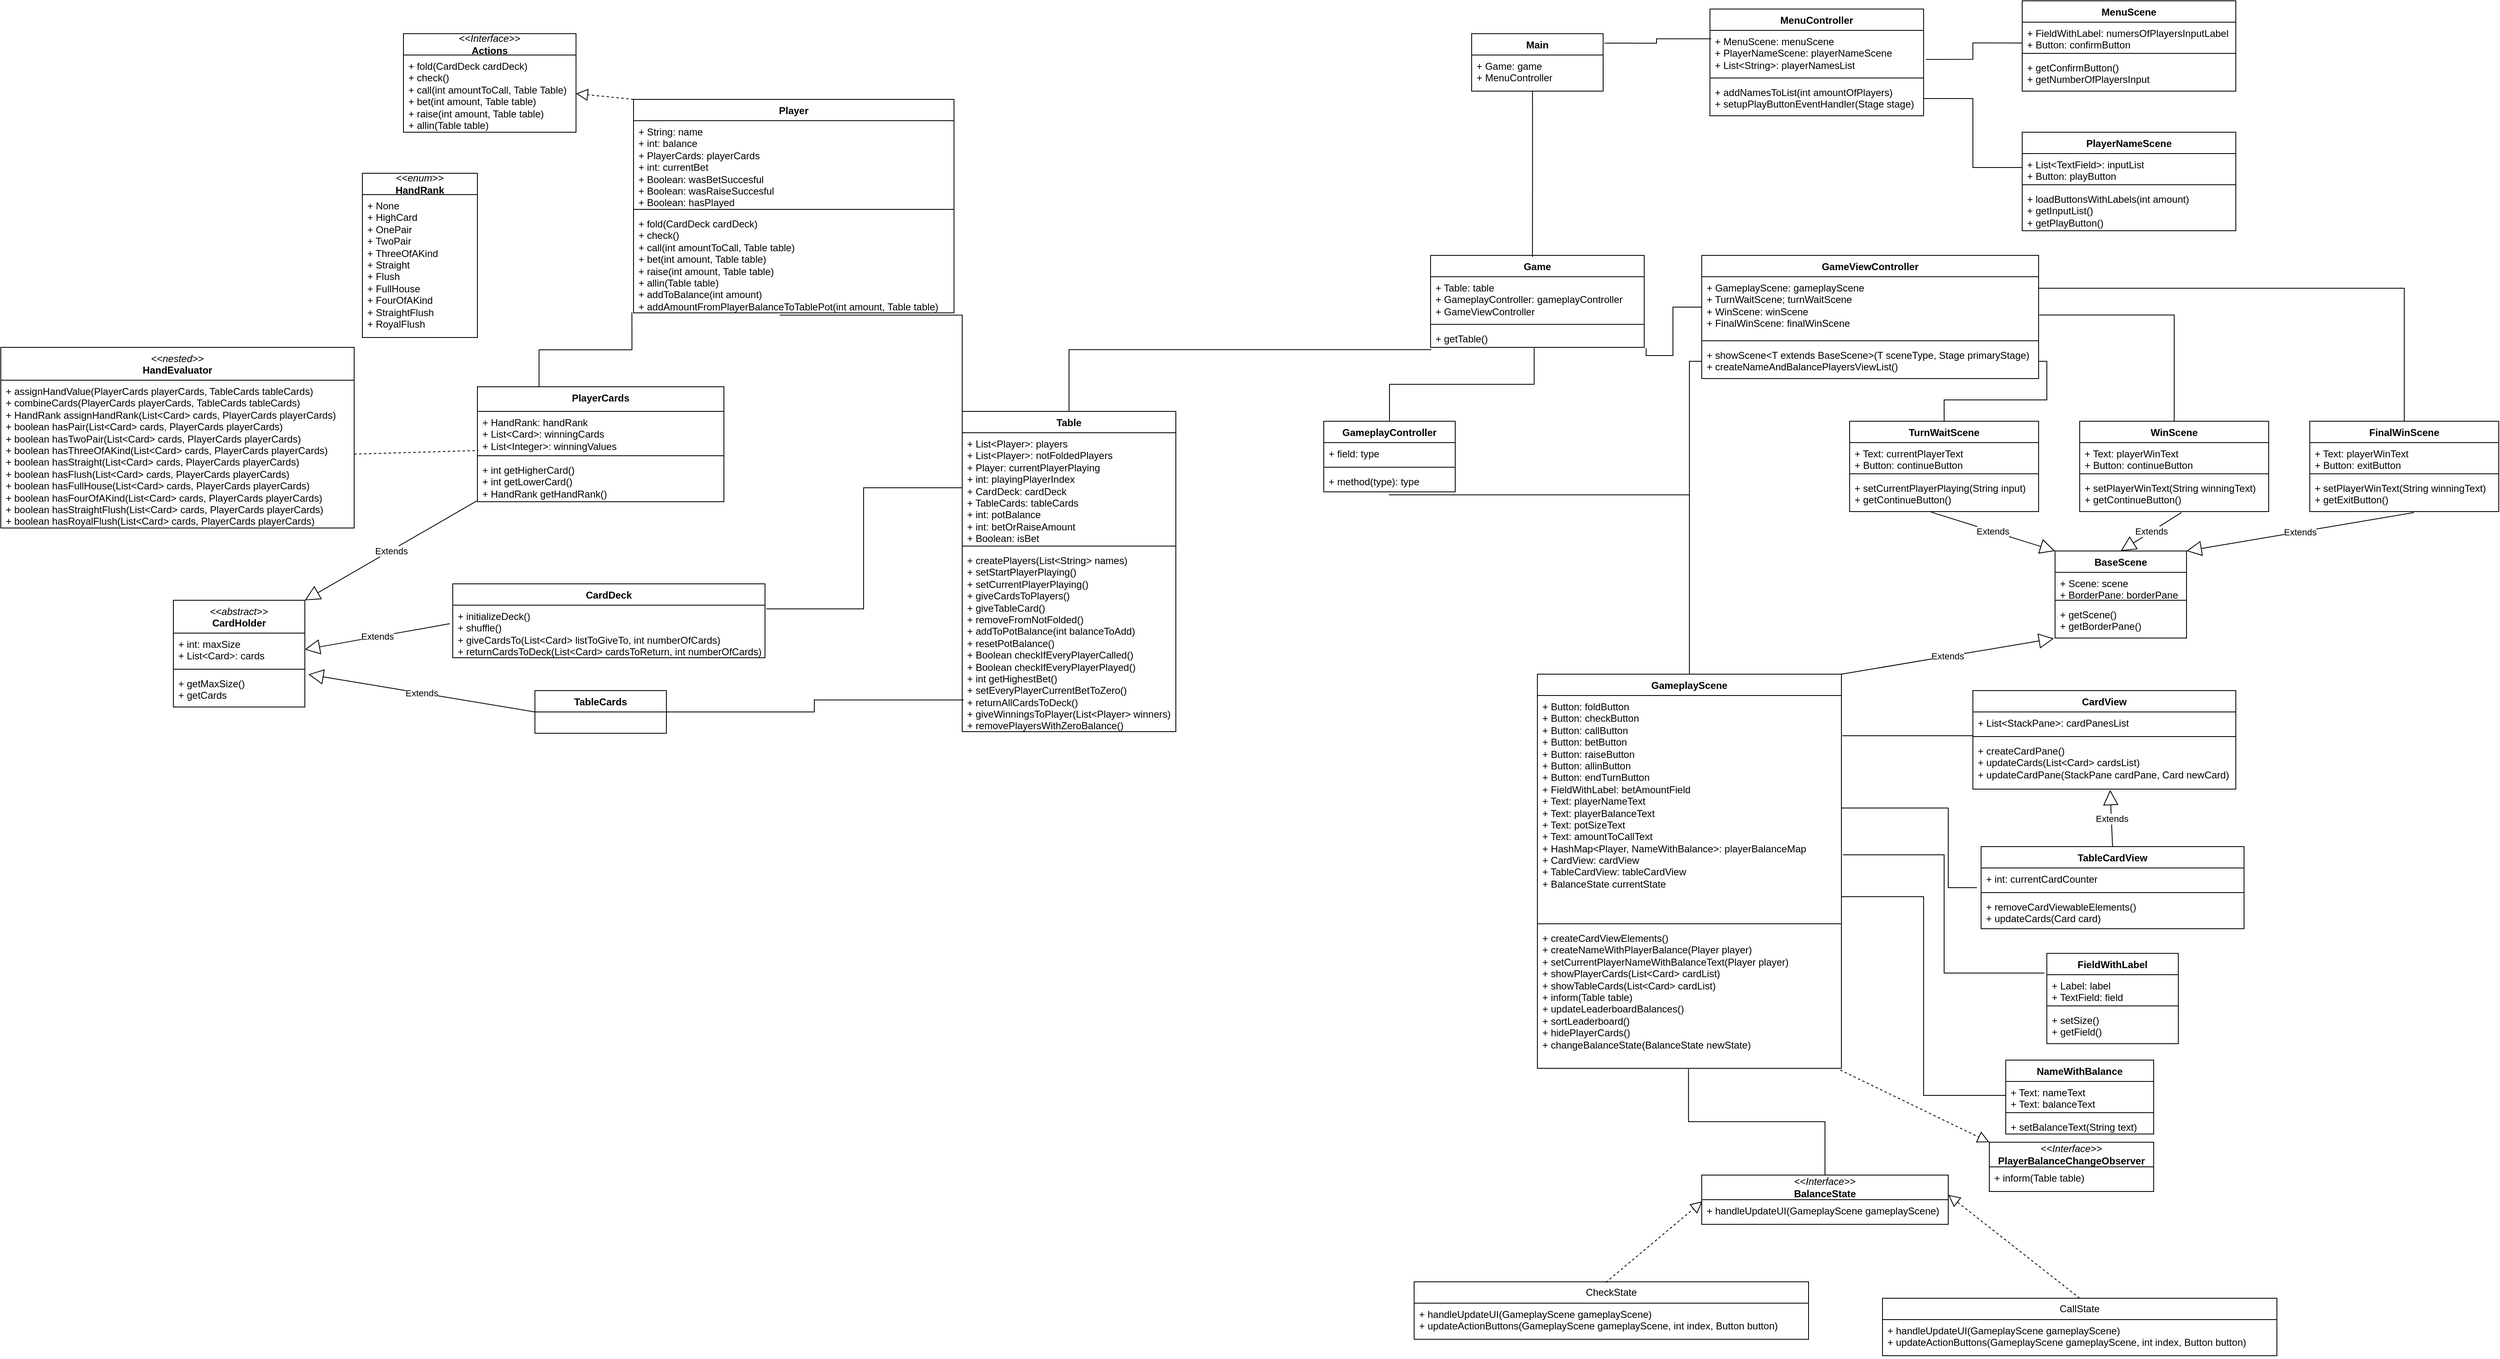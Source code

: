 <mxfile version="24.2.5" type="github">
  <diagram name="Page-1" id="viquiQ20y5q3F9xp7PsY">
    <mxGraphModel dx="1247" dy="628" grid="1" gridSize="10" guides="1" tooltips="1" connect="1" arrows="1" fold="1" page="1" pageScale="1" pageWidth="3300" pageHeight="4681" background="none" math="0" shadow="0">
      <root>
        <mxCell id="0" />
        <mxCell id="1" parent="0" />
        <mxCell id="RqX54voOCDL3QfV-D7yE-1" value="Main" style="swimlane;fontStyle=1;align=center;verticalAlign=top;childLayout=stackLayout;horizontal=1;startSize=26;horizontalStack=0;resizeParent=1;resizeParentMax=0;resizeLast=0;collapsible=1;marginBottom=0;whiteSpace=wrap;html=1;" vertex="1" parent="1">
          <mxGeometry x="1860" y="190" width="160" height="70" as="geometry" />
        </mxCell>
        <mxCell id="RqX54voOCDL3QfV-D7yE-2" value="+ Game: game&lt;div&gt;+ MenuController&lt;/div&gt;" style="text;strokeColor=none;fillColor=none;align=left;verticalAlign=top;spacingLeft=4;spacingRight=4;overflow=hidden;rotatable=0;points=[[0,0.5],[1,0.5]];portConstraint=eastwest;whiteSpace=wrap;html=1;" vertex="1" parent="RqX54voOCDL3QfV-D7yE-1">
          <mxGeometry y="26" width="160" height="44" as="geometry" />
        </mxCell>
        <mxCell id="RqX54voOCDL3QfV-D7yE-5" value="Game" style="swimlane;fontStyle=1;align=center;verticalAlign=top;childLayout=stackLayout;horizontal=1;startSize=26;horizontalStack=0;resizeParent=1;resizeParentMax=0;resizeLast=0;collapsible=1;marginBottom=0;whiteSpace=wrap;html=1;" vertex="1" parent="1">
          <mxGeometry x="1810" y="460" width="260" height="112" as="geometry" />
        </mxCell>
        <mxCell id="RqX54voOCDL3QfV-D7yE-6" value="+ Table: table&lt;div&gt;&lt;span style=&quot;background-color: initial;&quot;&gt;+ GameplayController: gameplayController&lt;/span&gt;&lt;br&gt;&lt;/div&gt;&lt;div&gt;+ GameViewController&lt;/div&gt;" style="text;strokeColor=none;fillColor=none;align=left;verticalAlign=top;spacingLeft=4;spacingRight=4;overflow=hidden;rotatable=0;points=[[0,0.5],[1,0.5]];portConstraint=eastwest;whiteSpace=wrap;html=1;" vertex="1" parent="RqX54voOCDL3QfV-D7yE-5">
          <mxGeometry y="26" width="260" height="54" as="geometry" />
        </mxCell>
        <mxCell id="RqX54voOCDL3QfV-D7yE-7" value="" style="line;strokeWidth=1;fillColor=none;align=left;verticalAlign=middle;spacingTop=-1;spacingLeft=3;spacingRight=3;rotatable=0;labelPosition=right;points=[];portConstraint=eastwest;strokeColor=inherit;" vertex="1" parent="RqX54voOCDL3QfV-D7yE-5">
          <mxGeometry y="80" width="260" height="8" as="geometry" />
        </mxCell>
        <mxCell id="RqX54voOCDL3QfV-D7yE-8" value="+ getTable()" style="text;strokeColor=none;fillColor=none;align=left;verticalAlign=top;spacingLeft=4;spacingRight=4;overflow=hidden;rotatable=0;points=[[0,0.5],[1,0.5]];portConstraint=eastwest;whiteSpace=wrap;html=1;" vertex="1" parent="RqX54voOCDL3QfV-D7yE-5">
          <mxGeometry y="88" width="260" height="24" as="geometry" />
        </mxCell>
        <mxCell id="RqX54voOCDL3QfV-D7yE-13" value="" style="endArrow=none;html=1;edgeStyle=orthogonalEdgeStyle;rounded=0;exitX=0.463;exitY=1;exitDx=0;exitDy=0;exitPerimeter=0;entryX=0.477;entryY=0.018;entryDx=0;entryDy=0;entryPerimeter=0;" edge="1" parent="1" source="RqX54voOCDL3QfV-D7yE-2" target="RqX54voOCDL3QfV-D7yE-5">
          <mxGeometry relative="1" as="geometry">
            <mxPoint x="1850" y="410" as="sourcePoint" />
            <mxPoint x="1940" y="420" as="targetPoint" />
          </mxGeometry>
        </mxCell>
        <mxCell id="RqX54voOCDL3QfV-D7yE-16" value="Table" style="swimlane;fontStyle=1;align=center;verticalAlign=top;childLayout=stackLayout;horizontal=1;startSize=26;horizontalStack=0;resizeParent=1;resizeParentMax=0;resizeLast=0;collapsible=1;marginBottom=0;whiteSpace=wrap;html=1;" vertex="1" parent="1">
          <mxGeometry x="1240" y="650" width="260" height="390" as="geometry" />
        </mxCell>
        <mxCell id="RqX54voOCDL3QfV-D7yE-17" value="+ List&amp;lt;Player&amp;gt;: players&lt;div&gt;+ List&amp;lt;Player&amp;gt;: notFoldedPlayers&lt;/div&gt;&lt;div&gt;+ Player: currentPlayerPlaying&lt;/div&gt;&lt;div&gt;+ int: playingPlayerIndex&lt;/div&gt;&lt;div&gt;+ CardDeck: cardDeck&lt;/div&gt;&lt;div&gt;+ TableCards: tableCards&lt;/div&gt;&lt;div&gt;+ int: potBalance&lt;br&gt;+ int: betOrRaiseAmount&lt;/div&gt;&lt;div&gt;+ Boolean: isBet&lt;/div&gt;&lt;div&gt;&lt;br&gt;&lt;/div&gt;" style="text;strokeColor=none;fillColor=none;align=left;verticalAlign=top;spacingLeft=4;spacingRight=4;overflow=hidden;rotatable=0;points=[[0,0.5],[1,0.5]];portConstraint=eastwest;whiteSpace=wrap;html=1;" vertex="1" parent="RqX54voOCDL3QfV-D7yE-16">
          <mxGeometry y="26" width="260" height="134" as="geometry" />
        </mxCell>
        <mxCell id="RqX54voOCDL3QfV-D7yE-18" value="" style="line;strokeWidth=1;fillColor=none;align=left;verticalAlign=middle;spacingTop=-1;spacingLeft=3;spacingRight=3;rotatable=0;labelPosition=right;points=[];portConstraint=eastwest;strokeColor=inherit;" vertex="1" parent="RqX54voOCDL3QfV-D7yE-16">
          <mxGeometry y="160" width="260" height="8" as="geometry" />
        </mxCell>
        <mxCell id="RqX54voOCDL3QfV-D7yE-19" value="+ createPlayers(List&amp;lt;String&amp;gt; names)&lt;div&gt;+ setStartPlayerPlaying()&lt;/div&gt;&lt;div&gt;+ setCurrentPlayerPlaying()&lt;/div&gt;&lt;div&gt;+ giveCardsToPlayers()&lt;/div&gt;&lt;div&gt;+ giveTableCard()&lt;/div&gt;&lt;div&gt;+ removeFromNotFolded()&lt;/div&gt;&lt;div&gt;+ addToPotBalance(int balanceToAdd)&lt;/div&gt;&lt;div&gt;+ resetPotBalance()&lt;/div&gt;&lt;div&gt;+ Boolean checkIfEveryPlayerCalled()&lt;/div&gt;&lt;div&gt;+ Boolean checkIfEveryPlayerPlayed()&lt;/div&gt;&lt;div&gt;+ int getHighestBet()&lt;/div&gt;&lt;div&gt;+ setEveryPlayerCurrentBetToZero()&lt;/div&gt;&lt;div&gt;+ returnAllCardsToDeck()&lt;/div&gt;&lt;div&gt;+ giveWinningsToPlayer(List&amp;lt;Player&amp;gt; winners)&lt;/div&gt;&lt;div&gt;+ removePlayersWithZeroBalance()&lt;/div&gt;" style="text;strokeColor=none;fillColor=none;align=left;verticalAlign=top;spacingLeft=4;spacingRight=4;overflow=hidden;rotatable=0;points=[[0,0.5],[1,0.5]];portConstraint=eastwest;whiteSpace=wrap;html=1;" vertex="1" parent="RqX54voOCDL3QfV-D7yE-16">
          <mxGeometry y="168" width="260" height="222" as="geometry" />
        </mxCell>
        <mxCell id="RqX54voOCDL3QfV-D7yE-23" value="" style="endArrow=none;html=1;edgeStyle=orthogonalEdgeStyle;rounded=0;exitX=0.004;exitY=1.115;exitDx=0;exitDy=0;exitPerimeter=0;entryX=0.5;entryY=0;entryDx=0;entryDy=0;" edge="1" parent="1" source="RqX54voOCDL3QfV-D7yE-8" target="RqX54voOCDL3QfV-D7yE-16">
          <mxGeometry relative="1" as="geometry">
            <mxPoint x="1719.5" y="600" as="sourcePoint" />
            <mxPoint x="1719.5" y="670" as="targetPoint" />
          </mxGeometry>
        </mxCell>
        <mxCell id="RqX54voOCDL3QfV-D7yE-24" value="GameplayScene&lt;div&gt;&lt;br&gt;&lt;/div&gt;" style="swimlane;fontStyle=1;align=center;verticalAlign=top;childLayout=stackLayout;horizontal=1;startSize=26;horizontalStack=0;resizeParent=1;resizeParentMax=0;resizeLast=0;collapsible=1;marginBottom=0;whiteSpace=wrap;html=1;" vertex="1" parent="1">
          <mxGeometry x="1940" y="970" width="370" height="480" as="geometry" />
        </mxCell>
        <mxCell id="RqX54voOCDL3QfV-D7yE-25" value="&lt;div&gt;&lt;span style=&quot;background-color: initial;&quot;&gt;+ Button: foldButton&lt;/span&gt;&lt;br&gt;&lt;/div&gt;&lt;div&gt;+ Button: checkButton&lt;/div&gt;&lt;div&gt;+ Button: callButton&lt;/div&gt;&lt;div&gt;+ Button: betButton&lt;/div&gt;&lt;div&gt;+ Button: raiseButton&lt;/div&gt;&lt;div&gt;+ Button: allinButton&lt;/div&gt;&lt;div&gt;+ Button: endTurnButton&lt;/div&gt;&lt;div&gt;+ FieldWithLabel: betAmountField&lt;/div&gt;&lt;div&gt;+ Text: playerNameText&lt;/div&gt;&lt;div&gt;+ Text: playerBalanceText&lt;/div&gt;&lt;div&gt;+ Text: potSizeText&lt;/div&gt;&lt;div&gt;+ Text: amountToCallText&lt;/div&gt;&lt;div&gt;+ HashMap&amp;lt;Player, NameWithBalance&amp;gt;: playerBalanceMap&lt;/div&gt;&lt;div&gt;+ CardView: cardView&lt;/div&gt;&lt;div&gt;+ TableCardView: tableCardView&lt;/div&gt;&lt;div&gt;+ BalanceState currentState&lt;/div&gt;" style="text;strokeColor=none;fillColor=none;align=left;verticalAlign=top;spacingLeft=4;spacingRight=4;overflow=hidden;rotatable=0;points=[[0,0.5],[1,0.5]];portConstraint=eastwest;whiteSpace=wrap;html=1;" vertex="1" parent="RqX54voOCDL3QfV-D7yE-24">
          <mxGeometry y="26" width="370" height="274" as="geometry" />
        </mxCell>
        <mxCell id="RqX54voOCDL3QfV-D7yE-26" value="" style="line;strokeWidth=1;fillColor=none;align=left;verticalAlign=middle;spacingTop=-1;spacingLeft=3;spacingRight=3;rotatable=0;labelPosition=right;points=[];portConstraint=eastwest;strokeColor=inherit;" vertex="1" parent="RqX54voOCDL3QfV-D7yE-24">
          <mxGeometry y="300" width="370" height="8" as="geometry" />
        </mxCell>
        <mxCell id="RqX54voOCDL3QfV-D7yE-27" value="+ createCardViewElements()&lt;div&gt;+ createNameWithPlayerBalance(Player player)&lt;/div&gt;&lt;div&gt;+ setCurrentPlayerNameWithBalanceText(Player player)&lt;/div&gt;&lt;div&gt;+ showPlayerCards(List&amp;lt;Card&amp;gt; cardList)&lt;/div&gt;&lt;div&gt;+ showTableCards(List&amp;lt;Card&amp;gt; cardList)&lt;/div&gt;&lt;div&gt;+ inform(Table table)&lt;/div&gt;&lt;div&gt;+ updateLeaderboardBalances()&lt;/div&gt;&lt;div&gt;+ sortLeaderboard()&lt;/div&gt;&lt;div&gt;+ hidePlayerCards()&lt;/div&gt;&lt;div&gt;+ changeBalanceState(BalanceState newState)&lt;/div&gt;" style="text;strokeColor=none;fillColor=none;align=left;verticalAlign=top;spacingLeft=4;spacingRight=4;overflow=hidden;rotatable=0;points=[[0,0.5],[1,0.5]];portConstraint=eastwest;whiteSpace=wrap;html=1;" vertex="1" parent="RqX54voOCDL3QfV-D7yE-24">
          <mxGeometry y="308" width="370" height="172" as="geometry" />
        </mxCell>
        <mxCell id="RqX54voOCDL3QfV-D7yE-28" value="" style="endArrow=none;html=1;edgeStyle=orthogonalEdgeStyle;rounded=0;entryX=0.5;entryY=0;entryDx=0;entryDy=0;exitX=0.496;exitY=1.138;exitDx=0;exitDy=0;exitPerimeter=0;" edge="1" parent="1" source="RqX54voOCDL3QfV-D7yE-32" target="RqX54voOCDL3QfV-D7yE-24">
          <mxGeometry relative="1" as="geometry">
            <mxPoint x="2240" y="720" as="sourcePoint" />
            <mxPoint x="1602.08" y="667.01" as="targetPoint" />
          </mxGeometry>
        </mxCell>
        <mxCell id="RqX54voOCDL3QfV-D7yE-29" value="&lt;div&gt;GameplayController&lt;/div&gt;" style="swimlane;fontStyle=1;align=center;verticalAlign=top;childLayout=stackLayout;horizontal=1;startSize=26;horizontalStack=0;resizeParent=1;resizeParentMax=0;resizeLast=0;collapsible=1;marginBottom=0;whiteSpace=wrap;html=1;" vertex="1" parent="1">
          <mxGeometry x="1680" y="662" width="160" height="86" as="geometry" />
        </mxCell>
        <mxCell id="RqX54voOCDL3QfV-D7yE-30" value="+ field: type" style="text;strokeColor=none;fillColor=none;align=left;verticalAlign=top;spacingLeft=4;spacingRight=4;overflow=hidden;rotatable=0;points=[[0,0.5],[1,0.5]];portConstraint=eastwest;whiteSpace=wrap;html=1;" vertex="1" parent="RqX54voOCDL3QfV-D7yE-29">
          <mxGeometry y="26" width="160" height="26" as="geometry" />
        </mxCell>
        <mxCell id="RqX54voOCDL3QfV-D7yE-31" value="" style="line;strokeWidth=1;fillColor=none;align=left;verticalAlign=middle;spacingTop=-1;spacingLeft=3;spacingRight=3;rotatable=0;labelPosition=right;points=[];portConstraint=eastwest;strokeColor=inherit;" vertex="1" parent="RqX54voOCDL3QfV-D7yE-29">
          <mxGeometry y="52" width="160" height="8" as="geometry" />
        </mxCell>
        <mxCell id="RqX54voOCDL3QfV-D7yE-32" value="+ method(type): type" style="text;strokeColor=none;fillColor=none;align=left;verticalAlign=top;spacingLeft=4;spacingRight=4;overflow=hidden;rotatable=0;points=[[0,0.5],[1,0.5]];portConstraint=eastwest;whiteSpace=wrap;html=1;" vertex="1" parent="RqX54voOCDL3QfV-D7yE-29">
          <mxGeometry y="60" width="160" height="26" as="geometry" />
        </mxCell>
        <mxCell id="RqX54voOCDL3QfV-D7yE-34" value="" style="endArrow=none;html=1;edgeStyle=orthogonalEdgeStyle;rounded=0;exitX=0.485;exitY=1.038;exitDx=0;exitDy=0;exitPerimeter=0;entryX=0.5;entryY=0;entryDx=0;entryDy=0;" edge="1" parent="1" source="RqX54voOCDL3QfV-D7yE-8" target="RqX54voOCDL3QfV-D7yE-29">
          <mxGeometry relative="1" as="geometry">
            <mxPoint x="1929.5" y="600" as="sourcePoint" />
            <mxPoint x="1929.5" y="670" as="targetPoint" />
          </mxGeometry>
        </mxCell>
        <mxCell id="RqX54voOCDL3QfV-D7yE-45" value="CardView" style="swimlane;fontStyle=1;align=center;verticalAlign=top;childLayout=stackLayout;horizontal=1;startSize=26;horizontalStack=0;resizeParent=1;resizeParentMax=0;resizeLast=0;collapsible=1;marginBottom=0;whiteSpace=wrap;html=1;" vertex="1" parent="1">
          <mxGeometry x="2470" y="990" width="320" height="120" as="geometry" />
        </mxCell>
        <mxCell id="RqX54voOCDL3QfV-D7yE-46" value="+ List&amp;lt;StackPane&amp;gt;: cardPanesList" style="text;strokeColor=none;fillColor=none;align=left;verticalAlign=top;spacingLeft=4;spacingRight=4;overflow=hidden;rotatable=0;points=[[0,0.5],[1,0.5]];portConstraint=eastwest;whiteSpace=wrap;html=1;" vertex="1" parent="RqX54voOCDL3QfV-D7yE-45">
          <mxGeometry y="26" width="320" height="26" as="geometry" />
        </mxCell>
        <mxCell id="RqX54voOCDL3QfV-D7yE-47" value="" style="line;strokeWidth=1;fillColor=none;align=left;verticalAlign=middle;spacingTop=-1;spacingLeft=3;spacingRight=3;rotatable=0;labelPosition=right;points=[];portConstraint=eastwest;strokeColor=inherit;" vertex="1" parent="RqX54voOCDL3QfV-D7yE-45">
          <mxGeometry y="52" width="320" height="8" as="geometry" />
        </mxCell>
        <mxCell id="RqX54voOCDL3QfV-D7yE-48" value="+ createCardPane()&lt;div&gt;+ updateCards(List&amp;lt;Card&amp;gt; cardsList)&lt;br&gt;&lt;div&gt;+ updateCardPane(StackPane cardPane, Card newCard)&lt;/div&gt;&lt;/div&gt;" style="text;strokeColor=none;fillColor=none;align=left;verticalAlign=top;spacingLeft=4;spacingRight=4;overflow=hidden;rotatable=0;points=[[0,0.5],[1,0.5]];portConstraint=eastwest;whiteSpace=wrap;html=1;" vertex="1" parent="RqX54voOCDL3QfV-D7yE-45">
          <mxGeometry y="60" width="320" height="60" as="geometry" />
        </mxCell>
        <mxCell id="RqX54voOCDL3QfV-D7yE-49" value="" style="endArrow=none;html=1;edgeStyle=orthogonalEdgeStyle;rounded=0;exitX=0;exitY=1.115;exitDx=0;exitDy=0;exitPerimeter=0;entryX=1.003;entryY=0.179;entryDx=0;entryDy=0;entryPerimeter=0;" edge="1" parent="1" source="RqX54voOCDL3QfV-D7yE-46" target="RqX54voOCDL3QfV-D7yE-25">
          <mxGeometry relative="1" as="geometry">
            <mxPoint x="1764" y="702" as="sourcePoint" />
            <mxPoint x="1764" y="772" as="targetPoint" />
          </mxGeometry>
        </mxCell>
        <mxCell id="RqX54voOCDL3QfV-D7yE-50" value="TableCardView" style="swimlane;fontStyle=1;align=center;verticalAlign=top;childLayout=stackLayout;horizontal=1;startSize=26;horizontalStack=0;resizeParent=1;resizeParentMax=0;resizeLast=0;collapsible=1;marginBottom=0;whiteSpace=wrap;html=1;" vertex="1" parent="1">
          <mxGeometry x="2480" y="1180" width="320" height="100" as="geometry" />
        </mxCell>
        <mxCell id="RqX54voOCDL3QfV-D7yE-51" value="+ int: currentCardCounter" style="text;strokeColor=none;fillColor=none;align=left;verticalAlign=top;spacingLeft=4;spacingRight=4;overflow=hidden;rotatable=0;points=[[0,0.5],[1,0.5]];portConstraint=eastwest;whiteSpace=wrap;html=1;" vertex="1" parent="RqX54voOCDL3QfV-D7yE-50">
          <mxGeometry y="26" width="320" height="26" as="geometry" />
        </mxCell>
        <mxCell id="RqX54voOCDL3QfV-D7yE-52" value="" style="line;strokeWidth=1;fillColor=none;align=left;verticalAlign=middle;spacingTop=-1;spacingLeft=3;spacingRight=3;rotatable=0;labelPosition=right;points=[];portConstraint=eastwest;strokeColor=inherit;" vertex="1" parent="RqX54voOCDL3QfV-D7yE-50">
          <mxGeometry y="52" width="320" height="8" as="geometry" />
        </mxCell>
        <mxCell id="RqX54voOCDL3QfV-D7yE-53" value="+ removeCardViewableElements()&lt;div&gt;+ updateCards(Card card)&lt;/div&gt;" style="text;strokeColor=none;fillColor=none;align=left;verticalAlign=top;spacingLeft=4;spacingRight=4;overflow=hidden;rotatable=0;points=[[0,0.5],[1,0.5]];portConstraint=eastwest;whiteSpace=wrap;html=1;" vertex="1" parent="RqX54voOCDL3QfV-D7yE-50">
          <mxGeometry y="60" width="320" height="40" as="geometry" />
        </mxCell>
        <mxCell id="RqX54voOCDL3QfV-D7yE-54" value="Extends" style="endArrow=block;endSize=16;endFill=0;html=1;rounded=0;exitX=0.5;exitY=0;exitDx=0;exitDy=0;entryX=0.522;entryY=1.017;entryDx=0;entryDy=0;entryPerimeter=0;" edge="1" parent="1" source="RqX54voOCDL3QfV-D7yE-50" target="RqX54voOCDL3QfV-D7yE-48">
          <mxGeometry width="160" relative="1" as="geometry">
            <mxPoint x="2321" y="1542" as="sourcePoint" />
            <mxPoint x="2480" y="1591" as="targetPoint" />
          </mxGeometry>
        </mxCell>
        <mxCell id="RqX54voOCDL3QfV-D7yE-55" value="" style="endArrow=none;html=1;edgeStyle=orthogonalEdgeStyle;rounded=0;exitX=-0.016;exitY=0.923;exitDx=0;exitDy=0;exitPerimeter=0;entryX=1;entryY=0.5;entryDx=0;entryDy=0;" edge="1" parent="1" source="RqX54voOCDL3QfV-D7yE-51" target="RqX54voOCDL3QfV-D7yE-25">
          <mxGeometry relative="1" as="geometry">
            <mxPoint x="2480" y="1065" as="sourcePoint" />
            <mxPoint x="2320" y="1109" as="targetPoint" />
            <Array as="points">
              <mxPoint x="2440" y="1230" />
              <mxPoint x="2440" y="1133" />
            </Array>
          </mxGeometry>
        </mxCell>
        <mxCell id="RqX54voOCDL3QfV-D7yE-56" value="FieldWithLabel" style="swimlane;fontStyle=1;align=center;verticalAlign=top;childLayout=stackLayout;horizontal=1;startSize=26;horizontalStack=0;resizeParent=1;resizeParentMax=0;resizeLast=0;collapsible=1;marginBottom=0;whiteSpace=wrap;html=1;" vertex="1" parent="1">
          <mxGeometry x="2560" y="1310" width="160" height="110" as="geometry" />
        </mxCell>
        <mxCell id="RqX54voOCDL3QfV-D7yE-57" value="+ Label: label&lt;div&gt;+ TextField: field&lt;/div&gt;" style="text;strokeColor=none;fillColor=none;align=left;verticalAlign=top;spacingLeft=4;spacingRight=4;overflow=hidden;rotatable=0;points=[[0,0.5],[1,0.5]];portConstraint=eastwest;whiteSpace=wrap;html=1;" vertex="1" parent="RqX54voOCDL3QfV-D7yE-56">
          <mxGeometry y="26" width="160" height="34" as="geometry" />
        </mxCell>
        <mxCell id="RqX54voOCDL3QfV-D7yE-58" value="" style="line;strokeWidth=1;fillColor=none;align=left;verticalAlign=middle;spacingTop=-1;spacingLeft=3;spacingRight=3;rotatable=0;labelPosition=right;points=[];portConstraint=eastwest;strokeColor=inherit;" vertex="1" parent="RqX54voOCDL3QfV-D7yE-56">
          <mxGeometry y="60" width="160" height="8" as="geometry" />
        </mxCell>
        <mxCell id="RqX54voOCDL3QfV-D7yE-59" value="+ setSize()&lt;div&gt;+ getField()&lt;br&gt;&lt;div&gt;&lt;br&gt;&lt;/div&gt;&lt;/div&gt;" style="text;strokeColor=none;fillColor=none;align=left;verticalAlign=top;spacingLeft=4;spacingRight=4;overflow=hidden;rotatable=0;points=[[0,0.5],[1,0.5]];portConstraint=eastwest;whiteSpace=wrap;html=1;" vertex="1" parent="RqX54voOCDL3QfV-D7yE-56">
          <mxGeometry y="68" width="160" height="42" as="geometry" />
        </mxCell>
        <mxCell id="RqX54voOCDL3QfV-D7yE-60" value="" style="endArrow=none;html=1;edgeStyle=orthogonalEdgeStyle;rounded=0;exitX=-0.019;exitY=-0.059;exitDx=0;exitDy=0;exitPerimeter=0;entryX=1.005;entryY=0.708;entryDx=0;entryDy=0;entryPerimeter=0;" edge="1" parent="1" source="RqX54voOCDL3QfV-D7yE-57" target="RqX54voOCDL3QfV-D7yE-25">
          <mxGeometry relative="1" as="geometry">
            <mxPoint x="2480" y="975" as="sourcePoint" />
            <mxPoint x="2321" y="1055" as="targetPoint" />
          </mxGeometry>
        </mxCell>
        <mxCell id="RqX54voOCDL3QfV-D7yE-61" value="NameWithBalance" style="swimlane;fontStyle=1;align=center;verticalAlign=top;childLayout=stackLayout;horizontal=1;startSize=26;horizontalStack=0;resizeParent=1;resizeParentMax=0;resizeLast=0;collapsible=1;marginBottom=0;whiteSpace=wrap;html=1;" vertex="1" parent="1">
          <mxGeometry x="2510" y="1440" width="180" height="90" as="geometry" />
        </mxCell>
        <mxCell id="RqX54voOCDL3QfV-D7yE-62" value="+ Text: nameText&lt;div&gt;+ Text: balanceText&lt;/div&gt;" style="text;strokeColor=none;fillColor=none;align=left;verticalAlign=top;spacingLeft=4;spacingRight=4;overflow=hidden;rotatable=0;points=[[0,0.5],[1,0.5]];portConstraint=eastwest;whiteSpace=wrap;html=1;" vertex="1" parent="RqX54voOCDL3QfV-D7yE-61">
          <mxGeometry y="26" width="180" height="34" as="geometry" />
        </mxCell>
        <mxCell id="RqX54voOCDL3QfV-D7yE-63" value="" style="line;strokeWidth=1;fillColor=none;align=left;verticalAlign=middle;spacingTop=-1;spacingLeft=3;spacingRight=3;rotatable=0;labelPosition=right;points=[];portConstraint=eastwest;strokeColor=inherit;" vertex="1" parent="RqX54voOCDL3QfV-D7yE-61">
          <mxGeometry y="60" width="180" height="8" as="geometry" />
        </mxCell>
        <mxCell id="RqX54voOCDL3QfV-D7yE-64" value="&lt;div&gt;&lt;div&gt;+ setBalanceText(String text)&lt;/div&gt;&lt;/div&gt;" style="text;strokeColor=none;fillColor=none;align=left;verticalAlign=top;spacingLeft=4;spacingRight=4;overflow=hidden;rotatable=0;points=[[0,0.5],[1,0.5]];portConstraint=eastwest;whiteSpace=wrap;html=1;" vertex="1" parent="RqX54voOCDL3QfV-D7yE-61">
          <mxGeometry y="68" width="180" height="22" as="geometry" />
        </mxCell>
        <mxCell id="RqX54voOCDL3QfV-D7yE-66" value="" style="endArrow=none;html=1;edgeStyle=orthogonalEdgeStyle;rounded=0;exitX=0;exitY=0.5;exitDx=0;exitDy=0;entryX=1.001;entryY=0.894;entryDx=0;entryDy=0;entryPerimeter=0;" edge="1" parent="1" source="RqX54voOCDL3QfV-D7yE-62" target="RqX54voOCDL3QfV-D7yE-25">
          <mxGeometry relative="1" as="geometry">
            <mxPoint x="2497" y="1264" as="sourcePoint" />
            <mxPoint x="2322" y="1200" as="targetPoint" />
          </mxGeometry>
        </mxCell>
        <mxCell id="RqX54voOCDL3QfV-D7yE-68" value="MenuController" style="swimlane;fontStyle=1;align=center;verticalAlign=top;childLayout=stackLayout;horizontal=1;startSize=26;horizontalStack=0;resizeParent=1;resizeParentMax=0;resizeLast=0;collapsible=1;marginBottom=0;whiteSpace=wrap;html=1;" vertex="1" parent="1">
          <mxGeometry x="2150" y="160" width="260" height="130" as="geometry" />
        </mxCell>
        <mxCell id="RqX54voOCDL3QfV-D7yE-69" value="+ MenuScene: menuScene&lt;div&gt;+ PlayerNameScene: playerNameScene&lt;/div&gt;&lt;div&gt;+ List&amp;lt;String&amp;gt;: playerNamesList&lt;/div&gt;" style="text;strokeColor=none;fillColor=none;align=left;verticalAlign=top;spacingLeft=4;spacingRight=4;overflow=hidden;rotatable=0;points=[[0,0.5],[1,0.5]];portConstraint=eastwest;whiteSpace=wrap;html=1;" vertex="1" parent="RqX54voOCDL3QfV-D7yE-68">
          <mxGeometry y="26" width="260" height="54" as="geometry" />
        </mxCell>
        <mxCell id="RqX54voOCDL3QfV-D7yE-70" value="" style="line;strokeWidth=1;fillColor=none;align=left;verticalAlign=middle;spacingTop=-1;spacingLeft=3;spacingRight=3;rotatable=0;labelPosition=right;points=[];portConstraint=eastwest;strokeColor=inherit;" vertex="1" parent="RqX54voOCDL3QfV-D7yE-68">
          <mxGeometry y="80" width="260" height="8" as="geometry" />
        </mxCell>
        <mxCell id="RqX54voOCDL3QfV-D7yE-71" value="+ addNamesToList(int amountOfPlayers)&lt;div&gt;+ setupPlayButtonEventHandler(Stage stage)&lt;/div&gt;" style="text;strokeColor=none;fillColor=none;align=left;verticalAlign=top;spacingLeft=4;spacingRight=4;overflow=hidden;rotatable=0;points=[[0,0.5],[1,0.5]];portConstraint=eastwest;whiteSpace=wrap;html=1;" vertex="1" parent="RqX54voOCDL3QfV-D7yE-68">
          <mxGeometry y="88" width="260" height="42" as="geometry" />
        </mxCell>
        <mxCell id="RqX54voOCDL3QfV-D7yE-72" value="" style="endArrow=none;html=1;edgeStyle=orthogonalEdgeStyle;rounded=0;exitX=1.01;exitY=0.165;exitDx=0;exitDy=0;exitPerimeter=0;entryX=0.006;entryY=0.19;entryDx=0;entryDy=0;entryPerimeter=0;" edge="1" parent="1" source="RqX54voOCDL3QfV-D7yE-1" target="RqX54voOCDL3QfV-D7yE-69">
          <mxGeometry relative="1" as="geometry">
            <mxPoint x="1944" y="270" as="sourcePoint" />
            <mxPoint x="1944" y="472" as="targetPoint" />
          </mxGeometry>
        </mxCell>
        <mxCell id="RqX54voOCDL3QfV-D7yE-73" value="MenuScene" style="swimlane;fontStyle=1;align=center;verticalAlign=top;childLayout=stackLayout;horizontal=1;startSize=26;horizontalStack=0;resizeParent=1;resizeParentMax=0;resizeLast=0;collapsible=1;marginBottom=0;whiteSpace=wrap;html=1;" vertex="1" parent="1">
          <mxGeometry x="2530" y="150" width="260" height="110" as="geometry" />
        </mxCell>
        <mxCell id="RqX54voOCDL3QfV-D7yE-74" value="+ FieldWithLabel: numersOfPlayersInputLabel&lt;div&gt;+ Button: confirmButton&lt;/div&gt;" style="text;strokeColor=none;fillColor=none;align=left;verticalAlign=top;spacingLeft=4;spacingRight=4;overflow=hidden;rotatable=0;points=[[0,0.5],[1,0.5]];portConstraint=eastwest;whiteSpace=wrap;html=1;" vertex="1" parent="RqX54voOCDL3QfV-D7yE-73">
          <mxGeometry y="26" width="260" height="34" as="geometry" />
        </mxCell>
        <mxCell id="RqX54voOCDL3QfV-D7yE-75" value="" style="line;strokeWidth=1;fillColor=none;align=left;verticalAlign=middle;spacingTop=-1;spacingLeft=3;spacingRight=3;rotatable=0;labelPosition=right;points=[];portConstraint=eastwest;strokeColor=inherit;" vertex="1" parent="RqX54voOCDL3QfV-D7yE-73">
          <mxGeometry y="60" width="260" height="8" as="geometry" />
        </mxCell>
        <mxCell id="RqX54voOCDL3QfV-D7yE-76" value="+ getConfirmButton()&lt;div&gt;+ getNumberOfPlayersInput&lt;/div&gt;" style="text;strokeColor=none;fillColor=none;align=left;verticalAlign=top;spacingLeft=4;spacingRight=4;overflow=hidden;rotatable=0;points=[[0,0.5],[1,0.5]];portConstraint=eastwest;whiteSpace=wrap;html=1;" vertex="1" parent="RqX54voOCDL3QfV-D7yE-73">
          <mxGeometry y="68" width="260" height="42" as="geometry" />
        </mxCell>
        <mxCell id="RqX54voOCDL3QfV-D7yE-78" value="" style="endArrow=none;html=1;edgeStyle=orthogonalEdgeStyle;rounded=0;exitX=1.01;exitY=0.654;exitDx=0;exitDy=0;exitPerimeter=0;entryX=0.001;entryY=0.745;entryDx=0;entryDy=0;entryPerimeter=0;" edge="1" parent="1" source="RqX54voOCDL3QfV-D7yE-69" target="RqX54voOCDL3QfV-D7yE-74">
          <mxGeometry relative="1" as="geometry">
            <mxPoint x="1944" y="270" as="sourcePoint" />
            <mxPoint x="1944" y="472" as="targetPoint" />
          </mxGeometry>
        </mxCell>
        <mxCell id="RqX54voOCDL3QfV-D7yE-79" value="PlayerNameScene" style="swimlane;fontStyle=1;align=center;verticalAlign=top;childLayout=stackLayout;horizontal=1;startSize=26;horizontalStack=0;resizeParent=1;resizeParentMax=0;resizeLast=0;collapsible=1;marginBottom=0;whiteSpace=wrap;html=1;" vertex="1" parent="1">
          <mxGeometry x="2530" y="310" width="260" height="120" as="geometry" />
        </mxCell>
        <mxCell id="RqX54voOCDL3QfV-D7yE-80" value="+ List&amp;lt;TextField&amp;gt;: inputList&lt;div&gt;+ Button: playButton&lt;/div&gt;" style="text;strokeColor=none;fillColor=none;align=left;verticalAlign=top;spacingLeft=4;spacingRight=4;overflow=hidden;rotatable=0;points=[[0,0.5],[1,0.5]];portConstraint=eastwest;whiteSpace=wrap;html=1;" vertex="1" parent="RqX54voOCDL3QfV-D7yE-79">
          <mxGeometry y="26" width="260" height="34" as="geometry" />
        </mxCell>
        <mxCell id="RqX54voOCDL3QfV-D7yE-81" value="" style="line;strokeWidth=1;fillColor=none;align=left;verticalAlign=middle;spacingTop=-1;spacingLeft=3;spacingRight=3;rotatable=0;labelPosition=right;points=[];portConstraint=eastwest;strokeColor=inherit;" vertex="1" parent="RqX54voOCDL3QfV-D7yE-79">
          <mxGeometry y="60" width="260" height="8" as="geometry" />
        </mxCell>
        <mxCell id="RqX54voOCDL3QfV-D7yE-82" value="+ loadButtonsWithLabels(int amount)&lt;div&gt;+ getInputList()&lt;/div&gt;&lt;div&gt;+ getPlayButton()&lt;/div&gt;" style="text;strokeColor=none;fillColor=none;align=left;verticalAlign=top;spacingLeft=4;spacingRight=4;overflow=hidden;rotatable=0;points=[[0,0.5],[1,0.5]];portConstraint=eastwest;whiteSpace=wrap;html=1;" vertex="1" parent="RqX54voOCDL3QfV-D7yE-79">
          <mxGeometry y="68" width="260" height="52" as="geometry" />
        </mxCell>
        <mxCell id="RqX54voOCDL3QfV-D7yE-83" value="" style="endArrow=none;html=1;edgeStyle=orthogonalEdgeStyle;rounded=0;exitX=1;exitY=0.5;exitDx=0;exitDy=0;entryX=0;entryY=0.5;entryDx=0;entryDy=0;" edge="1" parent="1" source="RqX54voOCDL3QfV-D7yE-71" target="RqX54voOCDL3QfV-D7yE-80">
          <mxGeometry relative="1" as="geometry">
            <mxPoint x="1944" y="270" as="sourcePoint" />
            <mxPoint x="1944" y="472" as="targetPoint" />
          </mxGeometry>
        </mxCell>
        <mxCell id="RqX54voOCDL3QfV-D7yE-84" value="&lt;div&gt;GameViewController&lt;/div&gt;" style="swimlane;fontStyle=1;align=center;verticalAlign=top;childLayout=stackLayout;horizontal=1;startSize=26;horizontalStack=0;resizeParent=1;resizeParentMax=0;resizeLast=0;collapsible=1;marginBottom=0;whiteSpace=wrap;html=1;" vertex="1" parent="1">
          <mxGeometry x="2140" y="460" width="410" height="150" as="geometry" />
        </mxCell>
        <mxCell id="RqX54voOCDL3QfV-D7yE-85" value="+ GameplayScene: gameplayScene&lt;div&gt;+ TurnWaitScene; turnWaitScene&lt;/div&gt;&lt;div&gt;+ WinScene: winScene&lt;/div&gt;&lt;div&gt;+ FinalWinScene: finalWinScene&lt;/div&gt;" style="text;strokeColor=none;fillColor=none;align=left;verticalAlign=top;spacingLeft=4;spacingRight=4;overflow=hidden;rotatable=0;points=[[0,0.5],[1,0.5]];portConstraint=eastwest;whiteSpace=wrap;html=1;" vertex="1" parent="RqX54voOCDL3QfV-D7yE-84">
          <mxGeometry y="26" width="410" height="74" as="geometry" />
        </mxCell>
        <mxCell id="RqX54voOCDL3QfV-D7yE-86" value="" style="line;strokeWidth=1;fillColor=none;align=left;verticalAlign=middle;spacingTop=-1;spacingLeft=3;spacingRight=3;rotatable=0;labelPosition=right;points=[];portConstraint=eastwest;strokeColor=inherit;" vertex="1" parent="RqX54voOCDL3QfV-D7yE-84">
          <mxGeometry y="100" width="410" height="8" as="geometry" />
        </mxCell>
        <mxCell id="RqX54voOCDL3QfV-D7yE-87" value="+ showScene&amp;lt;T extends BaseScene&amp;gt;(T sceneType, Stage primaryStage)&lt;div&gt;+ createNameAndBalancePlayersViewList()&lt;/div&gt;" style="text;strokeColor=none;fillColor=none;align=left;verticalAlign=top;spacingLeft=4;spacingRight=4;overflow=hidden;rotatable=0;points=[[0,0.5],[1,0.5]];portConstraint=eastwest;whiteSpace=wrap;html=1;" vertex="1" parent="RqX54voOCDL3QfV-D7yE-84">
          <mxGeometry y="108" width="410" height="42" as="geometry" />
        </mxCell>
        <mxCell id="RqX54voOCDL3QfV-D7yE-88" value="" style="endArrow=none;html=1;edgeStyle=orthogonalEdgeStyle;rounded=0;exitX=1.009;exitY=1.035;exitDx=0;exitDy=0;exitPerimeter=0;entryX=0;entryY=0.5;entryDx=0;entryDy=0;" edge="1" parent="1" source="RqX54voOCDL3QfV-D7yE-8" target="RqX54voOCDL3QfV-D7yE-85">
          <mxGeometry relative="1" as="geometry">
            <mxPoint x="1944" y="270" as="sourcePoint" />
            <mxPoint x="1944" y="472" as="targetPoint" />
          </mxGeometry>
        </mxCell>
        <mxCell id="RqX54voOCDL3QfV-D7yE-89" value="&lt;div&gt;&amp;lt;&amp;lt;&lt;i&gt;Interface&lt;/i&gt;&amp;gt;&amp;gt;&lt;/div&gt;&lt;b&gt;PlayerBalanceChangeObserver&lt;/b&gt;" style="swimlane;fontStyle=0;childLayout=stackLayout;horizontal=1;startSize=30;fillColor=none;horizontalStack=0;resizeParent=1;resizeParentMax=0;resizeLast=0;collapsible=1;marginBottom=0;whiteSpace=wrap;html=1;" vertex="1" parent="1">
          <mxGeometry x="2490" y="1540" width="200" height="60" as="geometry" />
        </mxCell>
        <mxCell id="RqX54voOCDL3QfV-D7yE-90" value="+ inform(Table table)" style="text;strokeColor=none;fillColor=none;align=left;verticalAlign=top;spacingLeft=4;spacingRight=4;overflow=hidden;rotatable=0;points=[[0,0.5],[1,0.5]];portConstraint=eastwest;whiteSpace=wrap;html=1;" vertex="1" parent="RqX54voOCDL3QfV-D7yE-89">
          <mxGeometry y="30" width="200" height="30" as="geometry" />
        </mxCell>
        <mxCell id="RqX54voOCDL3QfV-D7yE-91" value="BaseScene" style="swimlane;fontStyle=1;align=center;verticalAlign=top;childLayout=stackLayout;horizontal=1;startSize=26;horizontalStack=0;resizeParent=1;resizeParentMax=0;resizeLast=0;collapsible=1;marginBottom=0;whiteSpace=wrap;html=1;" vertex="1" parent="1">
          <mxGeometry x="2570" y="820" width="160" height="106" as="geometry" />
        </mxCell>
        <mxCell id="RqX54voOCDL3QfV-D7yE-92" value="+ Scene: scene&lt;div&gt;+ BorderPane: borderPane&lt;/div&gt;" style="text;strokeColor=none;fillColor=none;align=left;verticalAlign=top;spacingLeft=4;spacingRight=4;overflow=hidden;rotatable=0;points=[[0,0.5],[1,0.5]];portConstraint=eastwest;whiteSpace=wrap;html=1;" vertex="1" parent="RqX54voOCDL3QfV-D7yE-91">
          <mxGeometry y="26" width="160" height="30" as="geometry" />
        </mxCell>
        <mxCell id="RqX54voOCDL3QfV-D7yE-93" value="" style="line;strokeWidth=1;fillColor=none;align=left;verticalAlign=middle;spacingTop=-1;spacingLeft=3;spacingRight=3;rotatable=0;labelPosition=right;points=[];portConstraint=eastwest;strokeColor=inherit;" vertex="1" parent="RqX54voOCDL3QfV-D7yE-91">
          <mxGeometry y="56" width="160" height="8" as="geometry" />
        </mxCell>
        <mxCell id="RqX54voOCDL3QfV-D7yE-94" value="+ getScene()&lt;div&gt;+ getBorderPane()&lt;/div&gt;" style="text;strokeColor=none;fillColor=none;align=left;verticalAlign=top;spacingLeft=4;spacingRight=4;overflow=hidden;rotatable=0;points=[[0,0.5],[1,0.5]];portConstraint=eastwest;whiteSpace=wrap;html=1;" vertex="1" parent="RqX54voOCDL3QfV-D7yE-91">
          <mxGeometry y="64" width="160" height="42" as="geometry" />
        </mxCell>
        <mxCell id="RqX54voOCDL3QfV-D7yE-95" value="" style="endArrow=block;dashed=1;endFill=0;endSize=12;html=1;rounded=0;entryX=0;entryY=0;entryDx=0;entryDy=0;exitX=0.996;exitY=1.012;exitDx=0;exitDy=0;exitPerimeter=0;" edge="1" parent="1" source="RqX54voOCDL3QfV-D7yE-27" target="RqX54voOCDL3QfV-D7yE-89">
          <mxGeometry width="160" relative="1" as="geometry">
            <mxPoint x="2580" y="1400" as="sourcePoint" />
            <mxPoint x="2740" y="1400" as="targetPoint" />
          </mxGeometry>
        </mxCell>
        <mxCell id="RqX54voOCDL3QfV-D7yE-96" value="Extends" style="endArrow=block;endSize=16;endFill=0;html=1;rounded=0;exitX=1;exitY=0;exitDx=0;exitDy=0;entryX=-0.009;entryY=1.013;entryDx=0;entryDy=0;entryPerimeter=0;" edge="1" parent="1" source="RqX54voOCDL3QfV-D7yE-24" target="RqX54voOCDL3QfV-D7yE-94">
          <mxGeometry width="160" relative="1" as="geometry">
            <mxPoint x="2590" y="1530" as="sourcePoint" />
            <mxPoint x="2750" y="1530" as="targetPoint" />
          </mxGeometry>
        </mxCell>
        <mxCell id="RqX54voOCDL3QfV-D7yE-98" value="TurnWaitScene" style="swimlane;fontStyle=1;align=center;verticalAlign=top;childLayout=stackLayout;horizontal=1;startSize=26;horizontalStack=0;resizeParent=1;resizeParentMax=0;resizeLast=0;collapsible=1;marginBottom=0;whiteSpace=wrap;html=1;" vertex="1" parent="1">
          <mxGeometry x="2320" y="662" width="230" height="110" as="geometry" />
        </mxCell>
        <mxCell id="RqX54voOCDL3QfV-D7yE-99" value="+ Text: currentPlayerText&lt;div&gt;+ Button: continueButton&lt;/div&gt;" style="text;strokeColor=none;fillColor=none;align=left;verticalAlign=top;spacingLeft=4;spacingRight=4;overflow=hidden;rotatable=0;points=[[0,0.5],[1,0.5]];portConstraint=eastwest;whiteSpace=wrap;html=1;" vertex="1" parent="RqX54voOCDL3QfV-D7yE-98">
          <mxGeometry y="26" width="230" height="34" as="geometry" />
        </mxCell>
        <mxCell id="RqX54voOCDL3QfV-D7yE-100" value="" style="line;strokeWidth=1;fillColor=none;align=left;verticalAlign=middle;spacingTop=-1;spacingLeft=3;spacingRight=3;rotatable=0;labelPosition=right;points=[];portConstraint=eastwest;strokeColor=inherit;" vertex="1" parent="RqX54voOCDL3QfV-D7yE-98">
          <mxGeometry y="60" width="230" height="8" as="geometry" />
        </mxCell>
        <mxCell id="RqX54voOCDL3QfV-D7yE-101" value="+ setCurrentPlayerPlaying(String input)&lt;div&gt;+ getContinueButton()&lt;/div&gt;" style="text;strokeColor=none;fillColor=none;align=left;verticalAlign=top;spacingLeft=4;spacingRight=4;overflow=hidden;rotatable=0;points=[[0,0.5],[1,0.5]];portConstraint=eastwest;whiteSpace=wrap;html=1;" vertex="1" parent="RqX54voOCDL3QfV-D7yE-98">
          <mxGeometry y="68" width="230" height="42" as="geometry" />
        </mxCell>
        <mxCell id="RqX54voOCDL3QfV-D7yE-102" value="" style="endArrow=none;html=1;edgeStyle=orthogonalEdgeStyle;rounded=0;exitX=1;exitY=0.5;exitDx=0;exitDy=0;entryX=0.5;entryY=0;entryDx=0;entryDy=0;" edge="1" parent="1" source="RqX54voOCDL3QfV-D7yE-87" target="RqX54voOCDL3QfV-D7yE-98">
          <mxGeometry relative="1" as="geometry">
            <mxPoint x="1944" y="270" as="sourcePoint" />
            <mxPoint x="1944" y="472" as="targetPoint" />
          </mxGeometry>
        </mxCell>
        <mxCell id="RqX54voOCDL3QfV-D7yE-103" value="Extends" style="endArrow=block;endSize=16;endFill=0;html=1;rounded=0;exitX=0.43;exitY=1.013;exitDx=0;exitDy=0;entryX=0;entryY=0;entryDx=0;entryDy=0;exitPerimeter=0;" edge="1" parent="1" source="RqX54voOCDL3QfV-D7yE-101" target="RqX54voOCDL3QfV-D7yE-91">
          <mxGeometry width="160" relative="1" as="geometry">
            <mxPoint x="2320" y="980" as="sourcePoint" />
            <mxPoint x="2579" y="937" as="targetPoint" />
          </mxGeometry>
        </mxCell>
        <mxCell id="RqX54voOCDL3QfV-D7yE-104" value="WinScene" style="swimlane;fontStyle=1;align=center;verticalAlign=top;childLayout=stackLayout;horizontal=1;startSize=26;horizontalStack=0;resizeParent=1;resizeParentMax=0;resizeLast=0;collapsible=1;marginBottom=0;whiteSpace=wrap;html=1;" vertex="1" parent="1">
          <mxGeometry x="2600" y="662" width="230" height="110" as="geometry" />
        </mxCell>
        <mxCell id="RqX54voOCDL3QfV-D7yE-105" value="+ Text: playerWinText&lt;div&gt;+ Button: continueButton&lt;/div&gt;" style="text;strokeColor=none;fillColor=none;align=left;verticalAlign=top;spacingLeft=4;spacingRight=4;overflow=hidden;rotatable=0;points=[[0,0.5],[1,0.5]];portConstraint=eastwest;whiteSpace=wrap;html=1;" vertex="1" parent="RqX54voOCDL3QfV-D7yE-104">
          <mxGeometry y="26" width="230" height="34" as="geometry" />
        </mxCell>
        <mxCell id="RqX54voOCDL3QfV-D7yE-106" value="" style="line;strokeWidth=1;fillColor=none;align=left;verticalAlign=middle;spacingTop=-1;spacingLeft=3;spacingRight=3;rotatable=0;labelPosition=right;points=[];portConstraint=eastwest;strokeColor=inherit;" vertex="1" parent="RqX54voOCDL3QfV-D7yE-104">
          <mxGeometry y="60" width="230" height="8" as="geometry" />
        </mxCell>
        <mxCell id="RqX54voOCDL3QfV-D7yE-107" value="+ setPlayerWinText(String winningText)&lt;div&gt;+ getContinueButton()&lt;/div&gt;" style="text;strokeColor=none;fillColor=none;align=left;verticalAlign=top;spacingLeft=4;spacingRight=4;overflow=hidden;rotatable=0;points=[[0,0.5],[1,0.5]];portConstraint=eastwest;whiteSpace=wrap;html=1;" vertex="1" parent="RqX54voOCDL3QfV-D7yE-104">
          <mxGeometry y="68" width="230" height="42" as="geometry" />
        </mxCell>
        <mxCell id="RqX54voOCDL3QfV-D7yE-108" value="" style="endArrow=none;html=1;edgeStyle=orthogonalEdgeStyle;rounded=0;exitX=1.002;exitY=0.63;exitDx=0;exitDy=0;entryX=0.5;entryY=0;entryDx=0;entryDy=0;exitPerimeter=0;" edge="1" parent="1" source="RqX54voOCDL3QfV-D7yE-85" target="RqX54voOCDL3QfV-D7yE-104">
          <mxGeometry relative="1" as="geometry">
            <mxPoint x="2560" y="599" as="sourcePoint" />
            <mxPoint x="2685" y="642" as="targetPoint" />
          </mxGeometry>
        </mxCell>
        <mxCell id="RqX54voOCDL3QfV-D7yE-109" value="Extends" style="endArrow=block;endSize=16;endFill=0;html=1;rounded=0;exitX=0.538;exitY=1.028;exitDx=0;exitDy=0;entryX=0.5;entryY=0;entryDx=0;entryDy=0;exitPerimeter=0;" edge="1" parent="1" source="RqX54voOCDL3QfV-D7yE-107" target="RqX54voOCDL3QfV-D7yE-91">
          <mxGeometry width="160" relative="1" as="geometry">
            <mxPoint x="2669" y="753" as="sourcePoint" />
            <mxPoint x="2660" y="830" as="targetPoint" />
          </mxGeometry>
        </mxCell>
        <mxCell id="RqX54voOCDL3QfV-D7yE-111" value="FinalWinScene" style="swimlane;fontStyle=1;align=center;verticalAlign=top;childLayout=stackLayout;horizontal=1;startSize=26;horizontalStack=0;resizeParent=1;resizeParentMax=0;resizeLast=0;collapsible=1;marginBottom=0;whiteSpace=wrap;html=1;" vertex="1" parent="1">
          <mxGeometry x="2880" y="662" width="230" height="110" as="geometry" />
        </mxCell>
        <mxCell id="RqX54voOCDL3QfV-D7yE-112" value="+ Text: playerWinText&lt;div&gt;+ Button: exitButton&lt;/div&gt;" style="text;strokeColor=none;fillColor=none;align=left;verticalAlign=top;spacingLeft=4;spacingRight=4;overflow=hidden;rotatable=0;points=[[0,0.5],[1,0.5]];portConstraint=eastwest;whiteSpace=wrap;html=1;" vertex="1" parent="RqX54voOCDL3QfV-D7yE-111">
          <mxGeometry y="26" width="230" height="34" as="geometry" />
        </mxCell>
        <mxCell id="RqX54voOCDL3QfV-D7yE-113" value="" style="line;strokeWidth=1;fillColor=none;align=left;verticalAlign=middle;spacingTop=-1;spacingLeft=3;spacingRight=3;rotatable=0;labelPosition=right;points=[];portConstraint=eastwest;strokeColor=inherit;" vertex="1" parent="RqX54voOCDL3QfV-D7yE-111">
          <mxGeometry y="60" width="230" height="8" as="geometry" />
        </mxCell>
        <mxCell id="RqX54voOCDL3QfV-D7yE-114" value="+ setPlayerWinText(String winningText)&lt;div&gt;+ getExitButton()&lt;/div&gt;" style="text;strokeColor=none;fillColor=none;align=left;verticalAlign=top;spacingLeft=4;spacingRight=4;overflow=hidden;rotatable=0;points=[[0,0.5],[1,0.5]];portConstraint=eastwest;whiteSpace=wrap;html=1;" vertex="1" parent="RqX54voOCDL3QfV-D7yE-111">
          <mxGeometry y="68" width="230" height="42" as="geometry" />
        </mxCell>
        <mxCell id="RqX54voOCDL3QfV-D7yE-115" value="" style="endArrow=none;html=1;edgeStyle=orthogonalEdgeStyle;rounded=0;exitX=1;exitY=0.189;exitDx=0;exitDy=0;entryX=0.5;entryY=0;entryDx=0;entryDy=0;exitPerimeter=0;" edge="1" parent="1" source="RqX54voOCDL3QfV-D7yE-85" target="RqX54voOCDL3QfV-D7yE-111">
          <mxGeometry relative="1" as="geometry">
            <mxPoint x="2561" y="543" as="sourcePoint" />
            <mxPoint x="2965" y="642" as="targetPoint" />
          </mxGeometry>
        </mxCell>
        <mxCell id="RqX54voOCDL3QfV-D7yE-116" value="Extends" style="endArrow=block;endSize=16;endFill=0;html=1;rounded=0;exitX=0.551;exitY=1.028;exitDx=0;exitDy=0;entryX=1;entryY=0;entryDx=0;entryDy=0;exitPerimeter=0;" edge="1" parent="1" source="RqX54voOCDL3QfV-D7yE-114" target="RqX54voOCDL3QfV-D7yE-91">
          <mxGeometry width="160" relative="1" as="geometry">
            <mxPoint x="2974" y="753" as="sourcePoint" />
            <mxPoint x="2740" y="830" as="targetPoint" />
          </mxGeometry>
        </mxCell>
        <mxCell id="RqX54voOCDL3QfV-D7yE-117" value="" style="endArrow=none;html=1;edgeStyle=orthogonalEdgeStyle;rounded=0;exitX=0;exitY=0.5;exitDx=0;exitDy=0;entryX=0.5;entryY=0;entryDx=0;entryDy=0;" edge="1" parent="1" source="RqX54voOCDL3QfV-D7yE-87" target="RqX54voOCDL3QfV-D7yE-24">
          <mxGeometry relative="1" as="geometry">
            <mxPoint x="1944" y="270" as="sourcePoint" />
            <mxPoint x="1944" y="472" as="targetPoint" />
          </mxGeometry>
        </mxCell>
        <mxCell id="RqX54voOCDL3QfV-D7yE-118" value="Player" style="swimlane;fontStyle=1;align=center;verticalAlign=top;childLayout=stackLayout;horizontal=1;startSize=26;horizontalStack=0;resizeParent=1;resizeParentMax=0;resizeLast=0;collapsible=1;marginBottom=0;whiteSpace=wrap;html=1;" vertex="1" parent="1">
          <mxGeometry x="840" y="270" width="390" height="260" as="geometry" />
        </mxCell>
        <mxCell id="RqX54voOCDL3QfV-D7yE-119" value="+ String: name&lt;div&gt;+ int: balance&lt;/div&gt;&lt;div&gt;+ PlayerCards: playerCards&lt;/div&gt;&lt;div&gt;+ int: currentBet&lt;/div&gt;&lt;div&gt;+ Boolean: wasBetSuccesful&lt;/div&gt;&lt;div&gt;+ Boolean: wasRaiseSuccesful&lt;br&gt;&lt;/div&gt;&lt;div&gt;+ Boolean: hasPlayed&lt;/div&gt;" style="text;strokeColor=none;fillColor=none;align=left;verticalAlign=top;spacingLeft=4;spacingRight=4;overflow=hidden;rotatable=0;points=[[0,0.5],[1,0.5]];portConstraint=eastwest;whiteSpace=wrap;html=1;" vertex="1" parent="RqX54voOCDL3QfV-D7yE-118">
          <mxGeometry y="26" width="390" height="104" as="geometry" />
        </mxCell>
        <mxCell id="RqX54voOCDL3QfV-D7yE-120" value="" style="line;strokeWidth=1;fillColor=none;align=left;verticalAlign=middle;spacingTop=-1;spacingLeft=3;spacingRight=3;rotatable=0;labelPosition=right;points=[];portConstraint=eastwest;strokeColor=inherit;" vertex="1" parent="RqX54voOCDL3QfV-D7yE-118">
          <mxGeometry y="130" width="390" height="8" as="geometry" />
        </mxCell>
        <mxCell id="RqX54voOCDL3QfV-D7yE-121" value="+ fold(CardDeck cardDeck)&lt;div&gt;+ check()&lt;/div&gt;&lt;div&gt;+ call(int amountToCall, Table table)&lt;/div&gt;&lt;div&gt;+ bet(int amount, Table table)&lt;/div&gt;&lt;div&gt;+ raise(int amount, Table table)&lt;/div&gt;&lt;div&gt;+ allin(Table table)&lt;/div&gt;&lt;div&gt;+ addToBalance(int amount)&lt;/div&gt;&lt;div&gt;+ addAmountFromPlayerBalanceToTablePot(int amount, Table table)&lt;/div&gt;" style="text;strokeColor=none;fillColor=none;align=left;verticalAlign=top;spacingLeft=4;spacingRight=4;overflow=hidden;rotatable=0;points=[[0,0.5],[1,0.5]];portConstraint=eastwest;whiteSpace=wrap;html=1;" vertex="1" parent="RqX54voOCDL3QfV-D7yE-118">
          <mxGeometry y="138" width="390" height="122" as="geometry" />
        </mxCell>
        <mxCell id="RqX54voOCDL3QfV-D7yE-122" value="" style="endArrow=none;html=1;edgeStyle=orthogonalEdgeStyle;rounded=0;exitX=0.456;exitY=1.023;exitDx=0;exitDy=0;exitPerimeter=0;entryX=0;entryY=0;entryDx=0;entryDy=0;" edge="1" parent="1" source="RqX54voOCDL3QfV-D7yE-121" target="RqX54voOCDL3QfV-D7yE-16">
          <mxGeometry relative="1" as="geometry">
            <mxPoint x="1944" y="270" as="sourcePoint" />
            <mxPoint x="1944" y="472" as="targetPoint" />
          </mxGeometry>
        </mxCell>
        <mxCell id="RqX54voOCDL3QfV-D7yE-123" value="&amp;lt;&amp;lt;&lt;i&gt;Interface&lt;/i&gt;&amp;gt;&amp;gt;&lt;div&gt;&lt;b&gt;Actions&lt;/b&gt;&lt;/div&gt;" style="swimlane;fontStyle=0;childLayout=stackLayout;horizontal=1;startSize=26;fillColor=none;horizontalStack=0;resizeParent=1;resizeParentMax=0;resizeLast=0;collapsible=1;marginBottom=0;whiteSpace=wrap;html=1;" vertex="1" parent="1">
          <mxGeometry x="560" y="190" width="210" height="120" as="geometry" />
        </mxCell>
        <mxCell id="RqX54voOCDL3QfV-D7yE-124" value="+ fold(CardDeck cardDeck)&lt;div&gt;+ check()&lt;/div&gt;&lt;div&gt;+ call(int amountToCall, Table Table)&lt;/div&gt;&lt;div&gt;+ bet(int amount, Table table)&lt;/div&gt;&lt;div&gt;+ raise(int amount, Table table)&lt;/div&gt;&lt;div&gt;+ allin(Table table)&lt;/div&gt;" style="text;strokeColor=none;fillColor=none;align=left;verticalAlign=top;spacingLeft=4;spacingRight=4;overflow=hidden;rotatable=0;points=[[0,0.5],[1,0.5]];portConstraint=eastwest;whiteSpace=wrap;html=1;" vertex="1" parent="RqX54voOCDL3QfV-D7yE-123">
          <mxGeometry y="26" width="210" height="94" as="geometry" />
        </mxCell>
        <mxCell id="RqX54voOCDL3QfV-D7yE-128" value="" style="endArrow=block;dashed=1;endFill=0;endSize=12;html=1;rounded=0;exitX=0;exitY=0;exitDx=0;exitDy=0;entryX=1;entryY=0.5;entryDx=0;entryDy=0;" edge="1" parent="1" source="RqX54voOCDL3QfV-D7yE-118" target="RqX54voOCDL3QfV-D7yE-124">
          <mxGeometry width="160" relative="1" as="geometry">
            <mxPoint x="900" y="430" as="sourcePoint" />
            <mxPoint x="1060" y="430" as="targetPoint" />
          </mxGeometry>
        </mxCell>
        <mxCell id="RqX54voOCDL3QfV-D7yE-129" value="PlayerCards" style="swimlane;fontStyle=1;align=center;verticalAlign=top;childLayout=stackLayout;horizontal=1;startSize=30;horizontalStack=0;resizeParent=1;resizeParentMax=0;resizeLast=0;collapsible=1;marginBottom=0;whiteSpace=wrap;html=1;" vertex="1" parent="1">
          <mxGeometry x="650" y="620" width="300" height="140" as="geometry" />
        </mxCell>
        <mxCell id="RqX54voOCDL3QfV-D7yE-130" value="+ HandRank: handRank&lt;div&gt;+ List&amp;lt;Card&amp;gt;: winningCards&lt;/div&gt;&lt;div&gt;+ List&amp;lt;Integer&amp;gt;: winningValues&lt;/div&gt;" style="text;strokeColor=none;fillColor=none;align=left;verticalAlign=top;spacingLeft=4;spacingRight=4;overflow=hidden;rotatable=0;points=[[0,0.5],[1,0.5]];portConstraint=eastwest;whiteSpace=wrap;html=1;" vertex="1" parent="RqX54voOCDL3QfV-D7yE-129">
          <mxGeometry y="30" width="300" height="50" as="geometry" />
        </mxCell>
        <mxCell id="RqX54voOCDL3QfV-D7yE-131" value="" style="line;strokeWidth=1;fillColor=none;align=left;verticalAlign=middle;spacingTop=-1;spacingLeft=3;spacingRight=3;rotatable=0;labelPosition=right;points=[];portConstraint=eastwest;strokeColor=inherit;" vertex="1" parent="RqX54voOCDL3QfV-D7yE-129">
          <mxGeometry y="80" width="300" height="8" as="geometry" />
        </mxCell>
        <mxCell id="RqX54voOCDL3QfV-D7yE-132" value="+ int getHigherCard()&lt;div&gt;+ int getLowerCard()&lt;/div&gt;&lt;div&gt;+ HandRank getHandRank()&lt;/div&gt;" style="text;strokeColor=none;fillColor=none;align=left;verticalAlign=top;spacingLeft=4;spacingRight=4;overflow=hidden;rotatable=0;points=[[0,0.5],[1,0.5]];portConstraint=eastwest;whiteSpace=wrap;html=1;" vertex="1" parent="RqX54voOCDL3QfV-D7yE-129">
          <mxGeometry y="88" width="300" height="52" as="geometry" />
        </mxCell>
        <mxCell id="RqX54voOCDL3QfV-D7yE-135" value="" style="endArrow=none;html=1;edgeStyle=orthogonalEdgeStyle;rounded=0;exitX=-0.005;exitY=0.995;exitDx=0;exitDy=0;exitPerimeter=0;entryX=0.25;entryY=0;entryDx=0;entryDy=0;" edge="1" parent="1" source="RqX54voOCDL3QfV-D7yE-121" target="RqX54voOCDL3QfV-D7yE-129">
          <mxGeometry relative="1" as="geometry">
            <mxPoint x="1028" y="543" as="sourcePoint" />
            <mxPoint x="1250" y="660" as="targetPoint" />
          </mxGeometry>
        </mxCell>
        <mxCell id="RqX54voOCDL3QfV-D7yE-136" value="&lt;span style=&quot;font-weight: normal;&quot;&gt;&amp;lt;&amp;lt;&lt;i&gt;nested&lt;/i&gt;&amp;gt;&amp;gt;&lt;/span&gt;&lt;div&gt;HandEvaluator&lt;/div&gt;" style="swimlane;fontStyle=1;align=center;verticalAlign=top;childLayout=stackLayout;horizontal=1;startSize=40;horizontalStack=0;resizeParent=1;resizeParentMax=0;resizeLast=0;collapsible=1;marginBottom=0;whiteSpace=wrap;html=1;" vertex="1" parent="1">
          <mxGeometry x="70" y="572" width="430" height="220" as="geometry" />
        </mxCell>
        <mxCell id="RqX54voOCDL3QfV-D7yE-137" value="+ assignHandValue(PlayerCards playerCards, TableCards tableCards)&lt;div&gt;+ combineCards(PlayerCards playerCards, TableCards tableCards)&lt;/div&gt;&lt;div&gt;+ HandRank assignHandRank(List&amp;lt;Card&amp;gt; cards, PlayerCards playerCards)&lt;/div&gt;&lt;div&gt;+ boolean hasPair(List&amp;lt;Card&amp;gt; cards, PlayerCards playerCards)&lt;/div&gt;&lt;div&gt;+&amp;nbsp;&lt;span style=&quot;background-color: initial;&quot;&gt;boolean&lt;/span&gt;&lt;span style=&quot;background-color: initial;&quot;&gt;&amp;nbsp;&lt;/span&gt;&lt;span style=&quot;background-color: initial;&quot;&gt;hasTwoPair(&lt;/span&gt;&lt;span style=&quot;background-color: initial;&quot;&gt;List&amp;lt;Card&amp;gt; cards, PlayerCards playerCards&lt;/span&gt;&lt;span style=&quot;background-color: initial;&quot;&gt;)&lt;/span&gt;&lt;/div&gt;&lt;div&gt;&lt;span style=&quot;background-color: initial;&quot;&gt;+&amp;nbsp;&lt;/span&gt;&lt;span style=&quot;background-color: initial;&quot;&gt;boolean&lt;/span&gt;&lt;span style=&quot;background-color: initial;&quot;&gt;&amp;nbsp;hasThreeOfAKind(&lt;/span&gt;&lt;span style=&quot;background-color: initial;&quot;&gt;List&amp;lt;Card&amp;gt; cards, PlayerCards playerCards&lt;/span&gt;&lt;span style=&quot;background-color: initial;&quot;&gt;)&lt;/span&gt;&lt;/div&gt;&lt;div&gt;&lt;span style=&quot;background-color: initial;&quot;&gt;+&amp;nbsp;&lt;/span&gt;&lt;span style=&quot;background-color: initial;&quot;&gt;boolean&lt;/span&gt;&lt;span style=&quot;background-color: initial;&quot;&gt;&amp;nbsp;&lt;/span&gt;&lt;span style=&quot;background-color: initial;&quot;&gt;hasStraight(&lt;/span&gt;&lt;span style=&quot;background-color: initial;&quot;&gt;List&amp;lt;Card&amp;gt; cards, PlayerCards playerCards&lt;/span&gt;&lt;span style=&quot;background-color: initial;&quot;&gt;)&lt;/span&gt;&lt;/div&gt;&lt;div&gt;&lt;span style=&quot;background-color: initial;&quot;&gt;+&amp;nbsp;&lt;/span&gt;&lt;span style=&quot;background-color: initial;&quot;&gt;boolean&lt;/span&gt;&lt;span style=&quot;background-color: initial;&quot;&gt;&amp;nbsp;&lt;/span&gt;&lt;span style=&quot;background-color: initial;&quot;&gt;hasFlush(&lt;/span&gt;&lt;span style=&quot;background-color: initial;&quot;&gt;List&amp;lt;Card&amp;gt; cards, PlayerCards playerCards&lt;/span&gt;&lt;span style=&quot;background-color: initial;&quot;&gt;)&lt;/span&gt;&lt;/div&gt;&lt;div&gt;&lt;span style=&quot;background-color: initial;&quot;&gt;+ boolean hasFullHouse(&lt;/span&gt;&lt;span style=&quot;background-color: initial;&quot;&gt;List&amp;lt;Card&amp;gt; cards, PlayerCards playerCards&lt;/span&gt;&lt;span style=&quot;background-color: initial;&quot;&gt;)&lt;/span&gt;&lt;/div&gt;&lt;div&gt;&lt;span style=&quot;background-color: initial;&quot;&gt;+ boolean hasFourOfAKind(&lt;/span&gt;&lt;span style=&quot;background-color: initial;&quot;&gt;List&amp;lt;Card&amp;gt; cards, PlayerCards playerCards&lt;/span&gt;&lt;span style=&quot;background-color: initial;&quot;&gt;)&lt;/span&gt;&lt;/div&gt;&lt;div&gt;&lt;span style=&quot;background-color: initial;&quot;&gt;+ boolean hasStraightFlush(&lt;/span&gt;&lt;span style=&quot;background-color: initial;&quot;&gt;List&amp;lt;Card&amp;gt; cards, PlayerCards playerCards&lt;/span&gt;&lt;span style=&quot;background-color: initial;&quot;&gt;)&lt;/span&gt;&lt;/div&gt;&lt;div&gt;&lt;span style=&quot;background-color: initial;&quot;&gt;+ boolean hasRoyalFlush(&lt;/span&gt;&lt;span style=&quot;background-color: initial;&quot;&gt;List&amp;lt;Card&amp;gt; cards, PlayerCards playerCards&lt;/span&gt;&lt;span style=&quot;background-color: initial;&quot;&gt;)&lt;/span&gt;&lt;/div&gt;&lt;div&gt;&lt;span style=&quot;background-color: initial;&quot;&gt;&lt;br&gt;&lt;/span&gt;&lt;/div&gt;&lt;div&gt;&lt;span style=&quot;background-color: initial;&quot;&gt;&lt;br&gt;&lt;/span&gt;&lt;/div&gt;" style="text;strokeColor=none;fillColor=none;align=left;verticalAlign=top;spacingLeft=4;spacingRight=4;overflow=hidden;rotatable=0;points=[[0,0.5],[1,0.5]];portConstraint=eastwest;whiteSpace=wrap;html=1;" vertex="1" parent="RqX54voOCDL3QfV-D7yE-136">
          <mxGeometry y="40" width="430" height="180" as="geometry" />
        </mxCell>
        <mxCell id="RqX54voOCDL3QfV-D7yE-143" value="" style="endArrow=none;dashed=1;html=1;rounded=0;exitX=1;exitY=0.5;exitDx=0;exitDy=0;entryX=0.004;entryY=0.953;entryDx=0;entryDy=0;entryPerimeter=0;" edge="1" parent="1" source="RqX54voOCDL3QfV-D7yE-137" target="RqX54voOCDL3QfV-D7yE-130">
          <mxGeometry width="50" height="50" relative="1" as="geometry">
            <mxPoint x="550" y="690" as="sourcePoint" />
            <mxPoint x="600" y="640" as="targetPoint" />
          </mxGeometry>
        </mxCell>
        <mxCell id="RqX54voOCDL3QfV-D7yE-144" value="&amp;lt;&amp;lt;&lt;i&gt;enum&lt;/i&gt;&amp;gt;&amp;gt;&lt;div&gt;&lt;b&gt;HandRank&lt;/b&gt;&lt;/div&gt;" style="swimlane;fontStyle=0;childLayout=stackLayout;horizontal=1;startSize=26;fillColor=none;horizontalStack=0;resizeParent=1;resizeParentMax=0;resizeLast=0;collapsible=1;marginBottom=0;whiteSpace=wrap;html=1;" vertex="1" parent="1">
          <mxGeometry x="510" y="360" width="140" height="200" as="geometry" />
        </mxCell>
        <mxCell id="RqX54voOCDL3QfV-D7yE-145" value="+ None&lt;div&gt;+ HighCard&lt;/div&gt;&lt;div&gt;+ OnePair&lt;/div&gt;&lt;div&gt;+ TwoPair&lt;/div&gt;&lt;div&gt;+ ThreeOfAKind&lt;/div&gt;&lt;div&gt;+ Straight&lt;/div&gt;&lt;div&gt;+ Flush&lt;/div&gt;&lt;div&gt;+ FullHouse&lt;/div&gt;&lt;div&gt;+ FourOfAKind&lt;/div&gt;&lt;div&gt;+ StraightFlush&lt;/div&gt;&lt;div&gt;+ RoyalFlush&lt;/div&gt;" style="text;strokeColor=none;fillColor=none;align=left;verticalAlign=top;spacingLeft=4;spacingRight=4;overflow=hidden;rotatable=0;points=[[0,0.5],[1,0.5]];portConstraint=eastwest;whiteSpace=wrap;html=1;" vertex="1" parent="RqX54voOCDL3QfV-D7yE-144">
          <mxGeometry y="26" width="140" height="174" as="geometry" />
        </mxCell>
        <mxCell id="RqX54voOCDL3QfV-D7yE-150" value="CardDeck" style="swimlane;fontStyle=1;align=center;verticalAlign=top;childLayout=stackLayout;horizontal=1;startSize=26;horizontalStack=0;resizeParent=1;resizeParentMax=0;resizeLast=0;collapsible=1;marginBottom=0;whiteSpace=wrap;html=1;" vertex="1" parent="1">
          <mxGeometry x="620" y="860" width="380" height="90" as="geometry" />
        </mxCell>
        <mxCell id="RqX54voOCDL3QfV-D7yE-151" value="+ initializeDeck()&lt;div&gt;+ shuffle()&lt;/div&gt;&lt;div&gt;+ giveCardsTo(List&amp;lt;Card&amp;gt; listToGiveTo, int numberOfCards)&lt;/div&gt;&lt;div&gt;+ returnCardsToDeck(List&amp;lt;Card&amp;gt; cardsToReturn, int numberOfCards)&lt;/div&gt;" style="text;strokeColor=none;fillColor=none;align=left;verticalAlign=top;spacingLeft=4;spacingRight=4;overflow=hidden;rotatable=0;points=[[0,0.5],[1,0.5]];portConstraint=eastwest;whiteSpace=wrap;html=1;" vertex="1" parent="RqX54voOCDL3QfV-D7yE-150">
          <mxGeometry y="26" width="380" height="64" as="geometry" />
        </mxCell>
        <mxCell id="RqX54voOCDL3QfV-D7yE-159" value="TableCards" style="swimlane;fontStyle=1;align=center;verticalAlign=top;childLayout=stackLayout;horizontal=1;startSize=26;horizontalStack=0;resizeParent=1;resizeParentMax=0;resizeLast=0;collapsible=1;marginBottom=0;whiteSpace=wrap;html=1;" vertex="1" parent="1">
          <mxGeometry x="720" y="990" width="160" height="52" as="geometry" />
        </mxCell>
        <mxCell id="RqX54voOCDL3QfV-D7yE-164" value="&lt;span style=&quot;font-weight: normal;&quot;&gt;&amp;lt;&amp;lt;&lt;i&gt;abstract&lt;/i&gt;&amp;gt;&amp;gt;&lt;/span&gt;&lt;div&gt;CardHolder&lt;/div&gt;" style="swimlane;fontStyle=1;align=center;verticalAlign=top;childLayout=stackLayout;horizontal=1;startSize=40;horizontalStack=0;resizeParent=1;resizeParentMax=0;resizeLast=0;collapsible=1;marginBottom=0;whiteSpace=wrap;html=1;" vertex="1" parent="1">
          <mxGeometry x="280" y="880" width="160" height="130" as="geometry" />
        </mxCell>
        <mxCell id="RqX54voOCDL3QfV-D7yE-165" value="+ int: maxSize&lt;div&gt;+ List&amp;lt;Card&amp;gt;: cards&lt;/div&gt;" style="text;strokeColor=none;fillColor=none;align=left;verticalAlign=top;spacingLeft=4;spacingRight=4;overflow=hidden;rotatable=0;points=[[0,0.5],[1,0.5]];portConstraint=eastwest;whiteSpace=wrap;html=1;" vertex="1" parent="RqX54voOCDL3QfV-D7yE-164">
          <mxGeometry y="40" width="160" height="40" as="geometry" />
        </mxCell>
        <mxCell id="RqX54voOCDL3QfV-D7yE-166" value="" style="line;strokeWidth=1;fillColor=none;align=left;verticalAlign=middle;spacingTop=-1;spacingLeft=3;spacingRight=3;rotatable=0;labelPosition=right;points=[];portConstraint=eastwest;strokeColor=inherit;" vertex="1" parent="RqX54voOCDL3QfV-D7yE-164">
          <mxGeometry y="80" width="160" height="8" as="geometry" />
        </mxCell>
        <mxCell id="RqX54voOCDL3QfV-D7yE-167" value="+ getMaxSize()&lt;div&gt;+ getCards&lt;/div&gt;" style="text;strokeColor=none;fillColor=none;align=left;verticalAlign=top;spacingLeft=4;spacingRight=4;overflow=hidden;rotatable=0;points=[[0,0.5],[1,0.5]];portConstraint=eastwest;whiteSpace=wrap;html=1;" vertex="1" parent="RqX54voOCDL3QfV-D7yE-164">
          <mxGeometry y="88" width="160" height="42" as="geometry" />
        </mxCell>
        <mxCell id="RqX54voOCDL3QfV-D7yE-168" value="Extends" style="endArrow=block;endSize=16;endFill=0;html=1;rounded=0;exitX=-0.002;exitY=0.98;exitDx=0;exitDy=0;exitPerimeter=0;entryX=1;entryY=0;entryDx=0;entryDy=0;" edge="1" parent="1" source="RqX54voOCDL3QfV-D7yE-132" target="RqX54voOCDL3QfV-D7yE-164">
          <mxGeometry width="160" relative="1" as="geometry">
            <mxPoint x="420" y="780" as="sourcePoint" />
            <mxPoint x="580" y="780" as="targetPoint" />
          </mxGeometry>
        </mxCell>
        <mxCell id="RqX54voOCDL3QfV-D7yE-169" value="Extends" style="endArrow=block;endSize=16;endFill=0;html=1;rounded=0;exitX=-0.009;exitY=0.352;exitDx=0;exitDy=0;exitPerimeter=0;entryX=1;entryY=0.5;entryDx=0;entryDy=0;" edge="1" parent="1" source="RqX54voOCDL3QfV-D7yE-151" target="RqX54voOCDL3QfV-D7yE-165">
          <mxGeometry width="160" relative="1" as="geometry">
            <mxPoint x="659" y="769" as="sourcePoint" />
            <mxPoint x="450" y="890" as="targetPoint" />
          </mxGeometry>
        </mxCell>
        <mxCell id="RqX54voOCDL3QfV-D7yE-170" value="Extends" style="endArrow=block;endSize=16;endFill=0;html=1;rounded=0;exitX=0;exitY=0.5;exitDx=0;exitDy=0;entryX=1.027;entryY=0.054;entryDx=0;entryDy=0;entryPerimeter=0;" edge="1" parent="1" source="RqX54voOCDL3QfV-D7yE-159" target="RqX54voOCDL3QfV-D7yE-167">
          <mxGeometry width="160" relative="1" as="geometry">
            <mxPoint x="627" y="919" as="sourcePoint" />
            <mxPoint x="450" y="950" as="targetPoint" />
          </mxGeometry>
        </mxCell>
        <mxCell id="RqX54voOCDL3QfV-D7yE-171" value="" style="endArrow=none;html=1;edgeStyle=orthogonalEdgeStyle;rounded=0;exitX=0;exitY=0.5;exitDx=0;exitDy=0;entryX=1.004;entryY=0.071;entryDx=0;entryDy=0;entryPerimeter=0;" edge="1" parent="1" source="RqX54voOCDL3QfV-D7yE-17" target="RqX54voOCDL3QfV-D7yE-151">
          <mxGeometry relative="1" as="geometry">
            <mxPoint x="1944" y="270" as="sourcePoint" />
            <mxPoint x="1944" y="472" as="targetPoint" />
          </mxGeometry>
        </mxCell>
        <mxCell id="RqX54voOCDL3QfV-D7yE-172" value="" style="endArrow=none;html=1;edgeStyle=orthogonalEdgeStyle;rounded=0;exitX=0.007;exitY=0.826;exitDx=0;exitDy=0;entryX=1;entryY=0.5;entryDx=0;entryDy=0;exitPerimeter=0;" edge="1" parent="1" source="RqX54voOCDL3QfV-D7yE-19" target="RqX54voOCDL3QfV-D7yE-159">
          <mxGeometry relative="1" as="geometry">
            <mxPoint x="1250" y="753" as="sourcePoint" />
            <mxPoint x="1012" y="901" as="targetPoint" />
          </mxGeometry>
        </mxCell>
        <mxCell id="RqX54voOCDL3QfV-D7yE-173" value="&lt;div&gt;&amp;lt;&amp;lt;&lt;i&gt;Interface&lt;/i&gt;&amp;gt;&amp;gt;&lt;/div&gt;&lt;b&gt;BalanceState&lt;/b&gt;" style="swimlane;fontStyle=0;childLayout=stackLayout;horizontal=1;startSize=30;fillColor=none;horizontalStack=0;resizeParent=1;resizeParentMax=0;resizeLast=0;collapsible=1;marginBottom=0;whiteSpace=wrap;html=1;" vertex="1" parent="1">
          <mxGeometry x="2140" y="1580" width="300" height="60" as="geometry" />
        </mxCell>
        <mxCell id="RqX54voOCDL3QfV-D7yE-174" value="+ handleUpdateUI(GameplayScene gameplayScene)" style="text;strokeColor=none;fillColor=none;align=left;verticalAlign=top;spacingLeft=4;spacingRight=4;overflow=hidden;rotatable=0;points=[[0,0.5],[1,0.5]];portConstraint=eastwest;whiteSpace=wrap;html=1;" vertex="1" parent="RqX54voOCDL3QfV-D7yE-173">
          <mxGeometry y="30" width="300" height="30" as="geometry" />
        </mxCell>
        <mxCell id="RqX54voOCDL3QfV-D7yE-176" value="CallState" style="swimlane;fontStyle=0;childLayout=stackLayout;horizontal=1;startSize=26;fillColor=none;horizontalStack=0;resizeParent=1;resizeParentMax=0;resizeLast=0;collapsible=1;marginBottom=0;whiteSpace=wrap;html=1;" vertex="1" parent="1">
          <mxGeometry x="2360" y="1730" width="480" height="70" as="geometry" />
        </mxCell>
        <mxCell id="RqX54voOCDL3QfV-D7yE-177" value="+ handleUpdateUI(GameplayScene gameplayScene)&lt;div&gt;+ updateActionButtons(GameplayScene gameplayScene, int index, Button button)&lt;/div&gt;" style="text;strokeColor=none;fillColor=none;align=left;verticalAlign=top;spacingLeft=4;spacingRight=4;overflow=hidden;rotatable=0;points=[[0,0.5],[1,0.5]];portConstraint=eastwest;whiteSpace=wrap;html=1;" vertex="1" parent="RqX54voOCDL3QfV-D7yE-176">
          <mxGeometry y="26" width="480" height="44" as="geometry" />
        </mxCell>
        <mxCell id="RqX54voOCDL3QfV-D7yE-180" value="CheckState" style="swimlane;fontStyle=0;childLayout=stackLayout;horizontal=1;startSize=26;fillColor=none;horizontalStack=0;resizeParent=1;resizeParentMax=0;resizeLast=0;collapsible=1;marginBottom=0;whiteSpace=wrap;html=1;" vertex="1" parent="1">
          <mxGeometry x="1790" y="1710" width="480" height="70" as="geometry" />
        </mxCell>
        <mxCell id="RqX54voOCDL3QfV-D7yE-181" value="+ handleUpdateUI(GameplayScene gameplayScene)&lt;div&gt;+ updateActionButtons(GameplayScene gameplayScene, int index, Button button)&lt;/div&gt;" style="text;strokeColor=none;fillColor=none;align=left;verticalAlign=top;spacingLeft=4;spacingRight=4;overflow=hidden;rotatable=0;points=[[0,0.5],[1,0.5]];portConstraint=eastwest;whiteSpace=wrap;html=1;" vertex="1" parent="RqX54voOCDL3QfV-D7yE-180">
          <mxGeometry y="26" width="480" height="44" as="geometry" />
        </mxCell>
        <mxCell id="RqX54voOCDL3QfV-D7yE-182" value="" style="endArrow=block;dashed=1;endFill=0;endSize=12;html=1;rounded=0;entryX=0.003;entryY=0.067;entryDx=0;entryDy=0;exitX=0.486;exitY=0.011;exitDx=0;exitDy=0;exitPerimeter=0;entryPerimeter=0;" edge="1" parent="1" source="RqX54voOCDL3QfV-D7yE-180" target="RqX54voOCDL3QfV-D7yE-174">
          <mxGeometry width="160" relative="1" as="geometry">
            <mxPoint x="2319" y="1462" as="sourcePoint" />
            <mxPoint x="2410" y="1590" as="targetPoint" />
          </mxGeometry>
        </mxCell>
        <mxCell id="RqX54voOCDL3QfV-D7yE-183" value="" style="endArrow=block;dashed=1;endFill=0;endSize=12;html=1;rounded=0;entryX=1;entryY=0.403;entryDx=0;entryDy=0;exitX=0.5;exitY=0;exitDx=0;exitDy=0;entryPerimeter=0;" edge="1" parent="1" source="RqX54voOCDL3QfV-D7yE-176" target="RqX54voOCDL3QfV-D7yE-173">
          <mxGeometry width="160" relative="1" as="geometry">
            <mxPoint x="2319" y="1462" as="sourcePoint" />
            <mxPoint x="2410" y="1590" as="targetPoint" />
          </mxGeometry>
        </mxCell>
        <mxCell id="RqX54voOCDL3QfV-D7yE-186" value="" style="endArrow=none;html=1;edgeStyle=orthogonalEdgeStyle;rounded=0;exitX=0.497;exitY=1.004;exitDx=0;exitDy=0;entryX=0.5;entryY=0;entryDx=0;entryDy=0;exitPerimeter=0;" edge="1" parent="1" source="RqX54voOCDL3QfV-D7yE-27" target="RqX54voOCDL3QfV-D7yE-173">
          <mxGeometry relative="1" as="geometry">
            <mxPoint x="2150" y="599" as="sourcePoint" />
            <mxPoint x="2135" y="980" as="targetPoint" />
          </mxGeometry>
        </mxCell>
      </root>
    </mxGraphModel>
  </diagram>
</mxfile>
